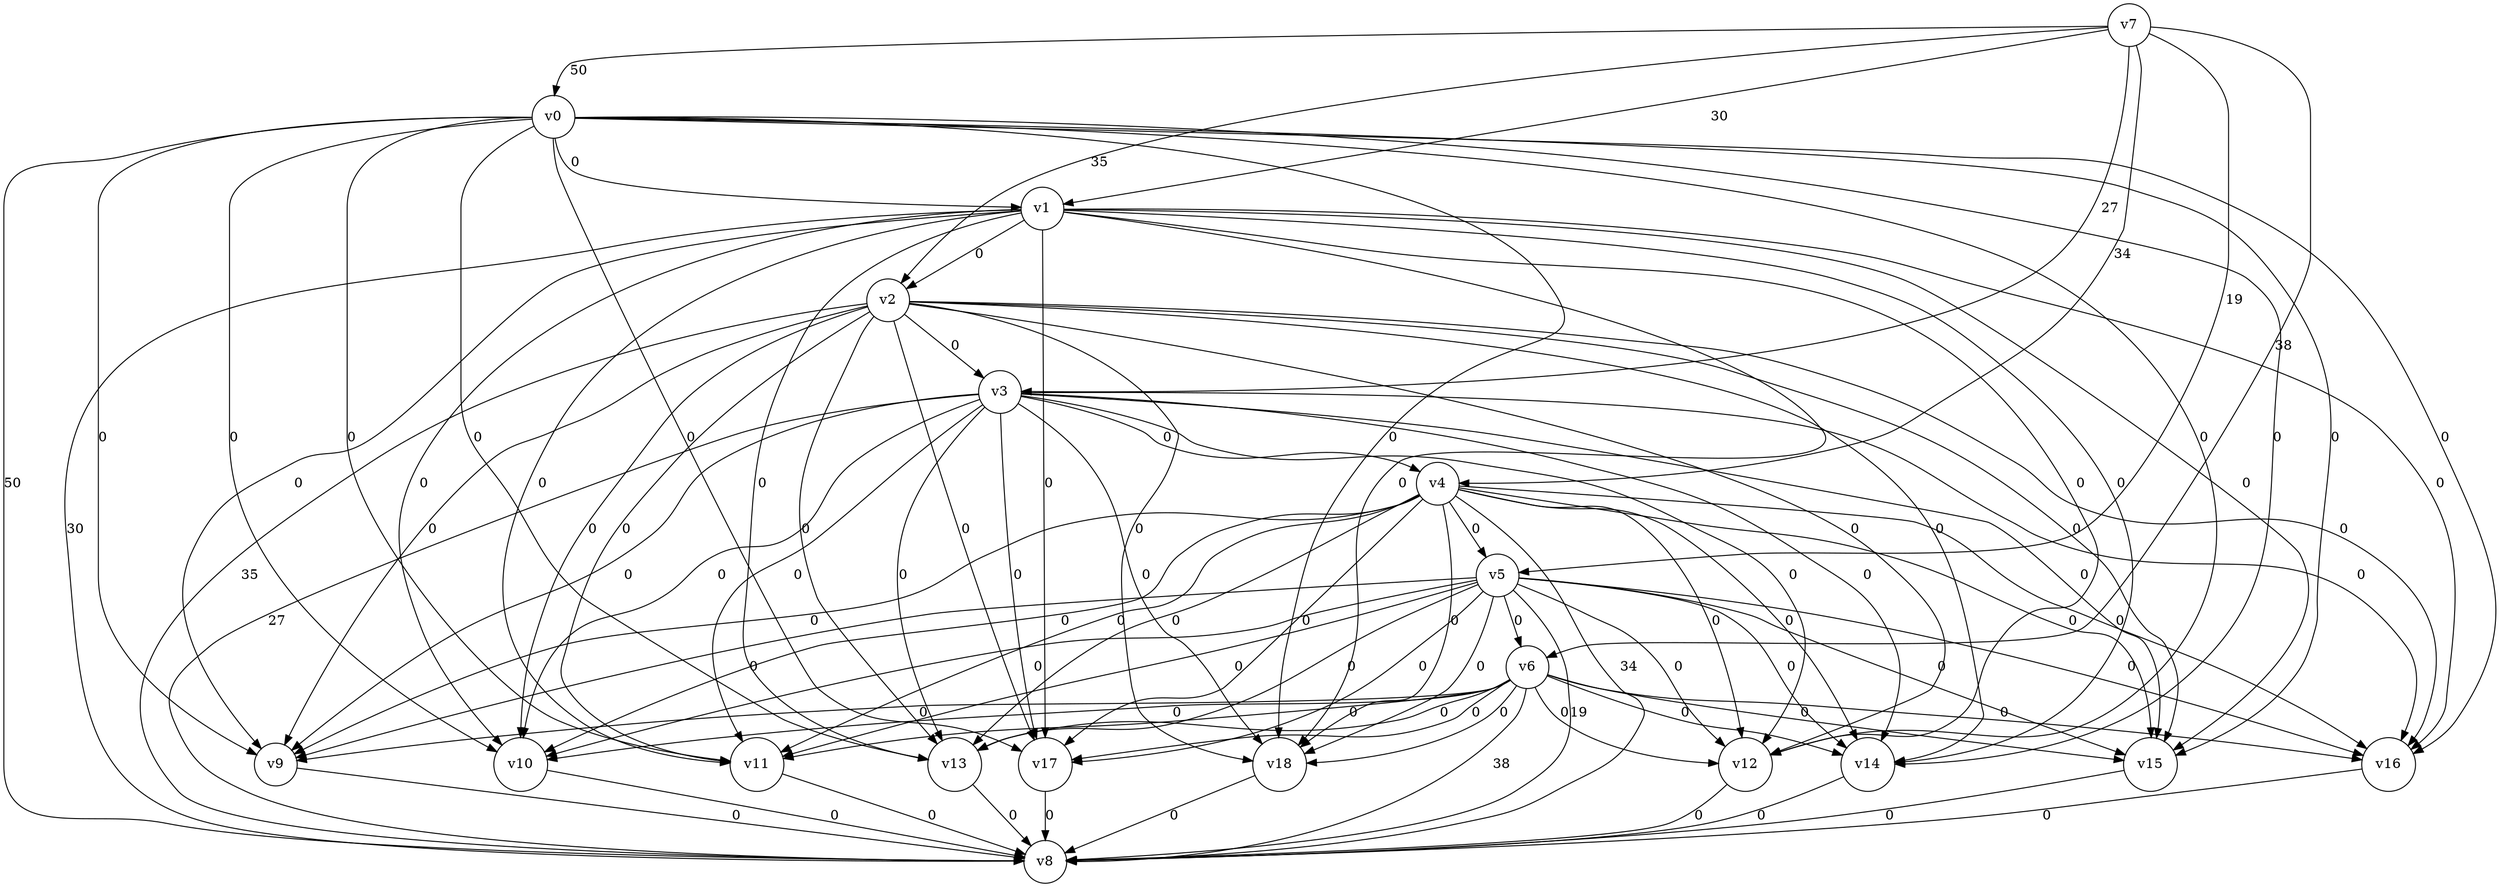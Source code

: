 digraph
{
	node [shape=circle, label="v0"] 0;
	node [shape=circle, label="v1"] 1;
	node [shape=circle, label="v2"] 2;
	node [shape=circle, label="v3"] 3;
	node [shape=circle, label="v4"] 4;
	node [shape=circle, label="v5"] 5;
	node [shape=circle, label="v6"] 6;
	node [shape=circle, label="v7"] 7;
	node [shape=circle, label="v8"] 8;
	node [shape=circle, label="v9"] 9;
	node [shape=circle, label="v10"] 10;
	node [shape=circle, label="v11"] 11;
	node [shape=circle, label="v12"] 12;
	node [shape=circle, label="v13"] 13;
	node [shape=circle, label="v14"] 14;
	node [shape=circle, label="v15"] 15;
	node [shape=circle, label="v16"] 16;
	node [shape=circle, label="v17"] 17;
	node [shape=circle, label="v18"] 18;
	0 -> 1 [label="0"]
	0 -> 8 [label="50"]
	0 -> 9 [label="0"]
	0 -> 10 [label="0"]
	0 -> 11 [label="0"]
	0 -> 12 [label="0"]
	0 -> 13 [label="0"]
	0 -> 14 [label="0"]
	0 -> 15 [label="0"]
	0 -> 16 [label="0"]
	0 -> 17 [label="0"]
	0 -> 18 [label="0"]
	1 -> 2 [label="0"]
	1 -> 8 [label="30"]
	1 -> 9 [label="0"]
	1 -> 10 [label="0"]
	1 -> 11 [label="0"]
	1 -> 12 [label="0"]
	1 -> 13 [label="0"]
	1 -> 14 [label="0"]
	1 -> 15 [label="0"]
	1 -> 16 [label="0"]
	1 -> 17 [label="0"]
	1 -> 18 [label="0"]
	2 -> 3 [label="0"]
	2 -> 8 [label="35"]
	2 -> 9 [label="0"]
	2 -> 10 [label="0"]
	2 -> 11 [label="0"]
	2 -> 12 [label="0"]
	2 -> 13 [label="0"]
	2 -> 14 [label="0"]
	2 -> 15 [label="0"]
	2 -> 16 [label="0"]
	2 -> 17 [label="0"]
	2 -> 18 [label="0"]
	3 -> 4 [label="0"]
	3 -> 8 [label="27"]
	3 -> 9 [label="0"]
	3 -> 10 [label="0"]
	3 -> 11 [label="0"]
	3 -> 12 [label="0"]
	3 -> 13 [label="0"]
	3 -> 14 [label="0"]
	3 -> 15 [label="0"]
	3 -> 16 [label="0"]
	3 -> 17 [label="0"]
	3 -> 18 [label="0"]
	4 -> 5 [label="0"]
	4 -> 8 [label="34"]
	4 -> 9 [label="0"]
	4 -> 10 [label="0"]
	4 -> 11 [label="0"]
	4 -> 12 [label="0"]
	4 -> 13 [label="0"]
	4 -> 14 [label="0"]
	4 -> 15 [label="0"]
	4 -> 16 [label="0"]
	4 -> 17 [label="0"]
	4 -> 18 [label="0"]
	5 -> 6 [label="0"]
	5 -> 8 [label="19"]
	5 -> 9 [label="0"]
	5 -> 10 [label="0"]
	5 -> 11 [label="0"]
	5 -> 12 [label="0"]
	5 -> 13 [label="0"]
	5 -> 14 [label="0"]
	5 -> 15 [label="0"]
	5 -> 16 [label="0"]
	5 -> 17 [label="0"]
	5 -> 18 [label="0"]
	6 -> 8 [label="38"]
	6 -> 9 [label="0"]
	6 -> 10 [label="0"]
	6 -> 11 [label="0"]
	6 -> 12 [label="0"]
	6 -> 13 [label="0"]
	6 -> 14 [label="0"]
	6 -> 15 [label="0"]
	6 -> 16 [label="0"]
	6 -> 17 [label="0"]
	6 -> 18 [label="0"]
	7 -> 0 [label="50"]
	7 -> 1 [label="30"]
	7 -> 2 [label="35"]
	7 -> 3 [label="27"]
	7 -> 4 [label="34"]
	7 -> 5 [label="19"]
	7 -> 6 [label="38"]
	9 -> 8 [label="0"]
	10 -> 8 [label="0"]
	11 -> 8 [label="0"]
	12 -> 8 [label="0"]
	13 -> 8 [label="0"]
	14 -> 8 [label="0"]
	15 -> 8 [label="0"]
	16 -> 8 [label="0"]
	17 -> 8 [label="0"]
	18 -> 8 [label="0"]
}
